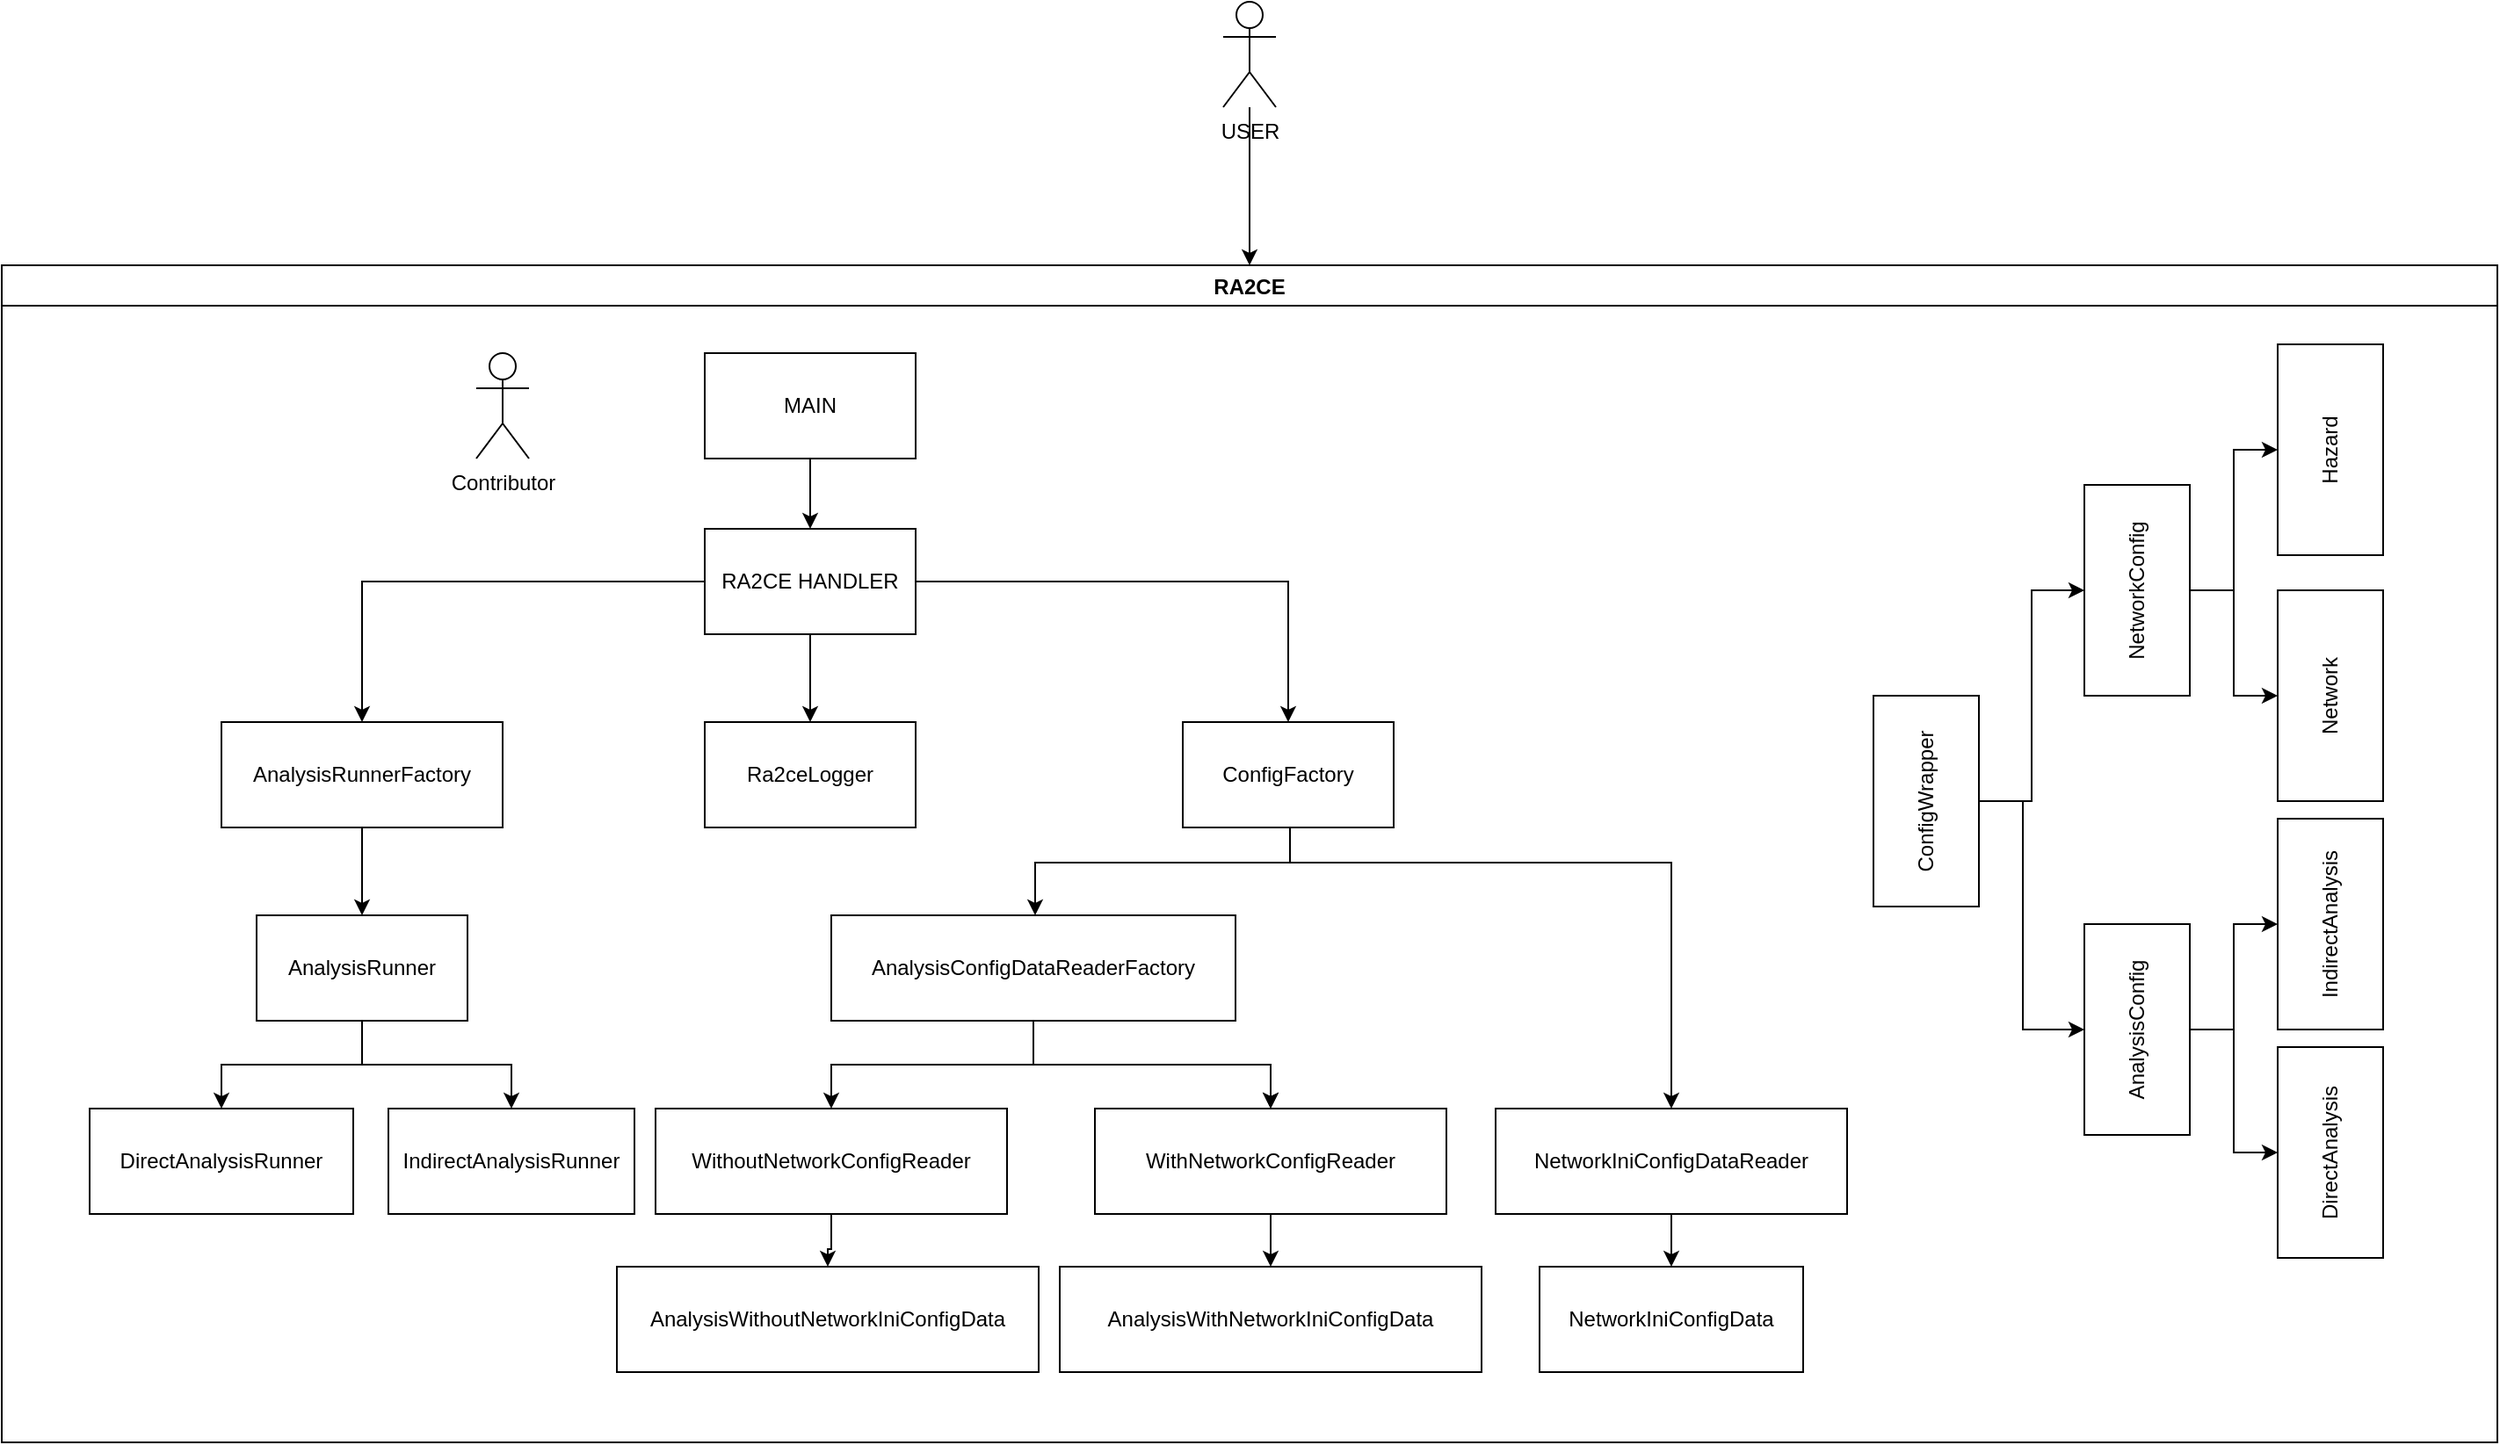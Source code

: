 <mxfile version="20.3.2" type="device" pages="4"><diagram id="nIc-uuyCZ1bMmT14HSK6" name="General Overview"><mxGraphModel dx="2078" dy="940" grid="1" gridSize="10" guides="1" tooltips="1" connect="1" arrows="1" fold="1" page="1" pageScale="1" pageWidth="1100" pageHeight="850" math="0" shadow="0"><root><mxCell id="0"/><mxCell id="1" parent="0"/><mxCell id="ljIQnTwFFSGdK2bvqgEi-79" style="edgeStyle=orthogonalEdgeStyle;rounded=0;orthogonalLoop=1;jettySize=auto;html=1;" edge="1" parent="1" source="ljIQnTwFFSGdK2bvqgEi-1" target="ljIQnTwFFSGdK2bvqgEi-77"><mxGeometry relative="1" as="geometry"/></mxCell><mxCell id="ljIQnTwFFSGdK2bvqgEi-1" value="USER" style="shape=umlActor;verticalLabelPosition=bottom;verticalAlign=top;html=1;outlineConnect=0;" vertex="1" parent="1"><mxGeometry x="715" y="10" width="30" height="60" as="geometry"/></mxCell><mxCell id="ljIQnTwFFSGdK2bvqgEi-77" value="RA2CE" style="swimlane;rotation=0;" vertex="1" parent="1"><mxGeometry x="20" y="160" width="1420" height="670" as="geometry"/></mxCell><mxCell id="ljIQnTwFFSGdK2bvqgEi-6" value="RA2CE HANDLER" style="rounded=0;whiteSpace=wrap;html=1;rotation=0;" vertex="1" parent="ljIQnTwFFSGdK2bvqgEi-77"><mxGeometry x="400" y="150" width="120" height="60" as="geometry"/></mxCell><mxCell id="ljIQnTwFFSGdK2bvqgEi-18" value="ConfigFactory" style="rounded=0;whiteSpace=wrap;html=1;rotation=0;" vertex="1" parent="ljIQnTwFFSGdK2bvqgEi-77"><mxGeometry x="672" y="260" width="120" height="60" as="geometry"/></mxCell><mxCell id="ljIQnTwFFSGdK2bvqgEi-65" style="edgeStyle=orthogonalEdgeStyle;rounded=0;orthogonalLoop=1;jettySize=auto;html=1;entryX=0.5;entryY=0;entryDx=0;entryDy=0;" edge="1" parent="ljIQnTwFFSGdK2bvqgEi-77" source="ljIQnTwFFSGdK2bvqgEi-6" target="ljIQnTwFFSGdK2bvqgEi-18"><mxGeometry relative="1" as="geometry"/></mxCell><mxCell id="ljIQnTwFFSGdK2bvqgEi-29" value="" style="edgeStyle=orthogonalEdgeStyle;rounded=0;orthogonalLoop=1;jettySize=auto;html=1;" edge="1" parent="ljIQnTwFFSGdK2bvqgEi-77" source="ljIQnTwFFSGdK2bvqgEi-6" target="ljIQnTwFFSGdK2bvqgEi-28"><mxGeometry relative="1" as="geometry"/></mxCell><mxCell id="ljIQnTwFFSGdK2bvqgEi-39" value="Ra2ceLogger" style="whiteSpace=wrap;html=1;rounded=0;rotation=0;" vertex="1" parent="ljIQnTwFFSGdK2bvqgEi-77"><mxGeometry x="400" y="260" width="120" height="60" as="geometry"/></mxCell><mxCell id="ljIQnTwFFSGdK2bvqgEi-61" style="edgeStyle=orthogonalEdgeStyle;rounded=0;orthogonalLoop=1;jettySize=auto;html=1;exitX=0.5;exitY=1;exitDx=0;exitDy=0;" edge="1" parent="ljIQnTwFFSGdK2bvqgEi-77" source="ljIQnTwFFSGdK2bvqgEi-6" target="ljIQnTwFFSGdK2bvqgEi-39"><mxGeometry relative="1" as="geometry"/></mxCell><mxCell id="ljIQnTwFFSGdK2bvqgEi-42" value="" style="edgeStyle=orthogonalEdgeStyle;rounded=0;orthogonalLoop=1;jettySize=auto;html=1;" edge="1" parent="ljIQnTwFFSGdK2bvqgEi-77" source="ljIQnTwFFSGdK2bvqgEi-18" target="ljIQnTwFFSGdK2bvqgEi-41"><mxGeometry relative="1" as="geometry"><Array as="points"><mxPoint x="733" y="340"/><mxPoint x="950" y="340"/></Array></mxGeometry></mxCell><mxCell id="ljIQnTwFFSGdK2bvqgEi-45" value="" style="edgeStyle=orthogonalEdgeStyle;rounded=0;orthogonalLoop=1;jettySize=auto;html=1;" edge="1" parent="ljIQnTwFFSGdK2bvqgEi-77" source="ljIQnTwFFSGdK2bvqgEi-18" target="ljIQnTwFFSGdK2bvqgEi-44"><mxGeometry relative="1" as="geometry"><Array as="points"><mxPoint x="733" y="340"/><mxPoint x="588" y="340"/></Array></mxGeometry></mxCell><mxCell id="ljIQnTwFFSGdK2bvqgEi-74" style="edgeStyle=orthogonalEdgeStyle;rounded=0;orthogonalLoop=1;jettySize=auto;html=1;exitX=0.5;exitY=1;exitDx=0;exitDy=0;" edge="1" parent="ljIQnTwFFSGdK2bvqgEi-77" source="ljIQnTwFFSGdK2bvqgEi-72" target="ljIQnTwFFSGdK2bvqgEi-6"><mxGeometry relative="1" as="geometry"/></mxCell><mxCell id="ljIQnTwFFSGdK2bvqgEi-72" value="MAIN" style="rounded=0;whiteSpace=wrap;html=1;rotation=0;" vertex="1" parent="ljIQnTwFFSGdK2bvqgEi-77"><mxGeometry x="400" y="50" width="120" height="60" as="geometry"/></mxCell><mxCell id="ljIQnTwFFSGdK2bvqgEi-80" value="Contributor" style="shape=umlActor;verticalLabelPosition=bottom;verticalAlign=top;html=1;outlineConnect=0;rotation=0;" vertex="1" parent="ljIQnTwFFSGdK2bvqgEi-77"><mxGeometry x="270" y="50" width="30" height="60" as="geometry"/></mxCell><mxCell id="ljIQnTwFFSGdK2bvqgEi-95" value="" style="group;rotation=-90;" vertex="1" connectable="0" parent="ljIQnTwFFSGdK2bvqgEi-77"><mxGeometry x="950" y="160" width="520" height="290" as="geometry"/></mxCell><mxCell id="ljIQnTwFFSGdK2bvqgEi-8" value="ConfigWrapper" style="rounded=0;whiteSpace=wrap;html=1;rotation=-90;" vertex="1" parent="ljIQnTwFFSGdK2bvqgEi-95"><mxGeometry x="85" y="115" width="120" height="60" as="geometry"/></mxCell><mxCell id="ljIQnTwFFSGdK2bvqgEi-10" value="AnalysisConfig" style="rounded=0;whiteSpace=wrap;html=1;rotation=-90;" vertex="1" parent="ljIQnTwFFSGdK2bvqgEi-95"><mxGeometry x="205" y="245" width="120" height="60" as="geometry"/></mxCell><mxCell id="ljIQnTwFFSGdK2bvqgEi-12" value="NetworkConfig" style="whiteSpace=wrap;html=1;rounded=0;rotation=-90;" vertex="1" parent="ljIQnTwFFSGdK2bvqgEi-95"><mxGeometry x="205" y="-5" width="120" height="60" as="geometry"/></mxCell><mxCell id="ljIQnTwFFSGdK2bvqgEi-82" value="DirectAnalysis" style="rounded=0;whiteSpace=wrap;html=1;rotation=-90;" vertex="1" parent="ljIQnTwFFSGdK2bvqgEi-95"><mxGeometry x="315" y="315" width="120" height="60" as="geometry"/></mxCell><mxCell id="ljIQnTwFFSGdK2bvqgEi-84" value="IndirectAnalysis" style="rounded=0;whiteSpace=wrap;html=1;rotation=-90;" vertex="1" parent="ljIQnTwFFSGdK2bvqgEi-95"><mxGeometry x="315" y="185" width="120" height="60" as="geometry"/></mxCell><mxCell id="ljIQnTwFFSGdK2bvqgEi-86" value="Network" style="rounded=0;whiteSpace=wrap;html=1;rotation=-90;" vertex="1" parent="ljIQnTwFFSGdK2bvqgEi-95"><mxGeometry x="315" y="55" width="120" height="60" as="geometry"/></mxCell><mxCell id="ljIQnTwFFSGdK2bvqgEi-85" value="Hazard" style="rounded=0;whiteSpace=wrap;html=1;rotation=-90;" vertex="1" parent="ljIQnTwFFSGdK2bvqgEi-95"><mxGeometry x="315" y="-85" width="120" height="60" as="geometry"/></mxCell><mxCell id="ljIQnTwFFSGdK2bvqgEi-93" style="edgeStyle=orthogonalEdgeStyle;rounded=0;orthogonalLoop=1;jettySize=auto;html=1;exitX=0.5;exitY=1;exitDx=0;exitDy=0;" edge="1" parent="ljIQnTwFFSGdK2bvqgEi-95" source="ljIQnTwFFSGdK2bvqgEi-8" target="ljIQnTwFFSGdK2bvqgEi-10"><mxGeometry relative="1" as="geometry"><Array as="points"><mxPoint x="200" y="145"/><mxPoint x="200" y="275"/></Array></mxGeometry></mxCell><mxCell id="ljIQnTwFFSGdK2bvqgEi-13" value="" style="edgeStyle=orthogonalEdgeStyle;rounded=0;orthogonalLoop=1;jettySize=auto;html=1;" edge="1" parent="ljIQnTwFFSGdK2bvqgEi-95" source="ljIQnTwFFSGdK2bvqgEi-8" target="ljIQnTwFFSGdK2bvqgEi-12"><mxGeometry relative="1" as="geometry"><Array as="points"/></mxGeometry></mxCell><mxCell id="ljIQnTwFFSGdK2bvqgEi-89" style="edgeStyle=orthogonalEdgeStyle;rounded=0;orthogonalLoop=1;jettySize=auto;html=1;exitX=0.5;exitY=1;exitDx=0;exitDy=0;" edge="1" parent="ljIQnTwFFSGdK2bvqgEi-95" source="ljIQnTwFFSGdK2bvqgEi-10" target="ljIQnTwFFSGdK2bvqgEi-82"><mxGeometry relative="1" as="geometry"/></mxCell><mxCell id="ljIQnTwFFSGdK2bvqgEi-91" style="edgeStyle=orthogonalEdgeStyle;rounded=0;orthogonalLoop=1;jettySize=auto;html=1;exitX=0.5;exitY=1;exitDx=0;exitDy=0;" edge="1" parent="ljIQnTwFFSGdK2bvqgEi-95" source="ljIQnTwFFSGdK2bvqgEi-10" target="ljIQnTwFFSGdK2bvqgEi-84"><mxGeometry relative="1" as="geometry"/></mxCell><mxCell id="ljIQnTwFFSGdK2bvqgEi-87" style="edgeStyle=orthogonalEdgeStyle;rounded=0;orthogonalLoop=1;jettySize=auto;html=1;exitX=0.5;exitY=1;exitDx=0;exitDy=0;" edge="1" parent="ljIQnTwFFSGdK2bvqgEi-95" source="ljIQnTwFFSGdK2bvqgEi-12" target="ljIQnTwFFSGdK2bvqgEi-86"><mxGeometry relative="1" as="geometry"/></mxCell><mxCell id="ljIQnTwFFSGdK2bvqgEi-88" style="edgeStyle=orthogonalEdgeStyle;rounded=0;orthogonalLoop=1;jettySize=auto;html=1;exitX=0.5;exitY=1;exitDx=0;exitDy=0;" edge="1" parent="ljIQnTwFFSGdK2bvqgEi-95" source="ljIQnTwFFSGdK2bvqgEi-12" target="ljIQnTwFFSGdK2bvqgEi-85"><mxGeometry relative="1" as="geometry"/></mxCell><mxCell id="ljIQnTwFFSGdK2bvqgEi-96" value="" style="group" vertex="1" connectable="0" parent="ljIQnTwFFSGdK2bvqgEi-77"><mxGeometry x="350" y="370" width="492" height="260" as="geometry"/></mxCell><mxCell id="ljIQnTwFFSGdK2bvqgEi-14" value="AnalysisWithNetworkIniConfigData" style="whiteSpace=wrap;html=1;rounded=0;rotation=0;" vertex="1" parent="ljIQnTwFFSGdK2bvqgEi-96"><mxGeometry x="252" y="200" width="240" height="60" as="geometry"/></mxCell><mxCell id="ljIQnTwFFSGdK2bvqgEi-44" value="AnalysisConfigDataReaderFactory" style="whiteSpace=wrap;html=1;rounded=0;rotation=0;" vertex="1" parent="ljIQnTwFFSGdK2bvqgEi-96"><mxGeometry x="122" width="230" height="60" as="geometry"/></mxCell><mxCell id="ljIQnTwFFSGdK2bvqgEi-46" value="WithNetworkConfigReader" style="whiteSpace=wrap;html=1;rounded=0;rotation=0;" vertex="1" parent="ljIQnTwFFSGdK2bvqgEi-96"><mxGeometry x="272" y="110" width="200" height="60" as="geometry"/></mxCell><mxCell id="ljIQnTwFFSGdK2bvqgEi-49" value="WithoutNetworkConfigReader" style="whiteSpace=wrap;html=1;rounded=0;rotation=0;" vertex="1" parent="ljIQnTwFFSGdK2bvqgEi-96"><mxGeometry x="22" y="110" width="200" height="60" as="geometry"/></mxCell><mxCell id="ljIQnTwFFSGdK2bvqgEi-55" value="AnalysisWithoutNetworkIniConfigData" style="whiteSpace=wrap;html=1;rounded=0;rotation=0;" vertex="1" parent="ljIQnTwFFSGdK2bvqgEi-96"><mxGeometry y="200" width="240" height="60" as="geometry"/></mxCell><mxCell id="ljIQnTwFFSGdK2bvqgEi-54" style="edgeStyle=orthogonalEdgeStyle;rounded=0;orthogonalLoop=1;jettySize=auto;html=1;" edge="1" parent="ljIQnTwFFSGdK2bvqgEi-96" source="ljIQnTwFFSGdK2bvqgEi-46" target="ljIQnTwFFSGdK2bvqgEi-14"><mxGeometry relative="1" as="geometry"/></mxCell><mxCell id="ljIQnTwFFSGdK2bvqgEi-47" value="" style="edgeStyle=orthogonalEdgeStyle;rounded=0;orthogonalLoop=1;jettySize=auto;html=1;" edge="1" parent="ljIQnTwFFSGdK2bvqgEi-96" source="ljIQnTwFFSGdK2bvqgEi-44" target="ljIQnTwFFSGdK2bvqgEi-46"><mxGeometry relative="1" as="geometry"/></mxCell><mxCell id="ljIQnTwFFSGdK2bvqgEi-48" value="" style="edgeStyle=orthogonalEdgeStyle;rounded=0;orthogonalLoop=1;jettySize=auto;html=1;" edge="1" parent="ljIQnTwFFSGdK2bvqgEi-96" source="ljIQnTwFFSGdK2bvqgEi-44" target="ljIQnTwFFSGdK2bvqgEi-46"><mxGeometry relative="1" as="geometry"/></mxCell><mxCell id="ljIQnTwFFSGdK2bvqgEi-50" value="" style="edgeStyle=orthogonalEdgeStyle;rounded=0;orthogonalLoop=1;jettySize=auto;html=1;" edge="1" parent="ljIQnTwFFSGdK2bvqgEi-96" source="ljIQnTwFFSGdK2bvqgEi-44" target="ljIQnTwFFSGdK2bvqgEi-49"><mxGeometry relative="1" as="geometry"/></mxCell><mxCell id="ljIQnTwFFSGdK2bvqgEi-57" style="edgeStyle=orthogonalEdgeStyle;rounded=0;orthogonalLoop=1;jettySize=auto;html=1;exitX=0.5;exitY=1;exitDx=0;exitDy=0;" edge="1" parent="ljIQnTwFFSGdK2bvqgEi-96" source="ljIQnTwFFSGdK2bvqgEi-49" target="ljIQnTwFFSGdK2bvqgEi-55"><mxGeometry relative="1" as="geometry"/></mxCell><mxCell id="ljIQnTwFFSGdK2bvqgEi-97" value="" style="group" vertex="1" connectable="0" parent="ljIQnTwFFSGdK2bvqgEi-77"><mxGeometry x="50" y="260" width="310" height="280" as="geometry"/></mxCell><mxCell id="ljIQnTwFFSGdK2bvqgEi-28" value="AnalysisRunnerFactory" style="whiteSpace=wrap;html=1;rounded=0;rotation=0;" vertex="1" parent="ljIQnTwFFSGdK2bvqgEi-97"><mxGeometry x="75" width="160" height="60" as="geometry"/></mxCell><mxCell id="ljIQnTwFFSGdK2bvqgEi-30" value="AnalysisRunner" style="whiteSpace=wrap;html=1;rounded=0;rotation=0;" vertex="1" parent="ljIQnTwFFSGdK2bvqgEi-97"><mxGeometry x="95" y="110" width="120" height="60" as="geometry"/></mxCell><mxCell id="ljIQnTwFFSGdK2bvqgEi-32" value="IndirectAnalysisRunner" style="whiteSpace=wrap;html=1;rounded=0;rotation=0;" vertex="1" parent="ljIQnTwFFSGdK2bvqgEi-97"><mxGeometry x="170" y="220" width="140" height="60" as="geometry"/></mxCell><mxCell id="ljIQnTwFFSGdK2bvqgEi-35" value="DirectAnalysisRunner" style="whiteSpace=wrap;html=1;rounded=0;rotation=0;" vertex="1" parent="ljIQnTwFFSGdK2bvqgEi-97"><mxGeometry y="220" width="150" height="60" as="geometry"/></mxCell><mxCell id="ljIQnTwFFSGdK2bvqgEi-31" value="" style="edgeStyle=orthogonalEdgeStyle;rounded=0;orthogonalLoop=1;jettySize=auto;html=1;" edge="1" parent="ljIQnTwFFSGdK2bvqgEi-97" source="ljIQnTwFFSGdK2bvqgEi-28" target="ljIQnTwFFSGdK2bvqgEi-30"><mxGeometry relative="1" as="geometry"/></mxCell><mxCell id="ljIQnTwFFSGdK2bvqgEi-33" value="" style="edgeStyle=orthogonalEdgeStyle;rounded=0;orthogonalLoop=1;jettySize=auto;html=1;" edge="1" parent="ljIQnTwFFSGdK2bvqgEi-97" source="ljIQnTwFFSGdK2bvqgEi-30" target="ljIQnTwFFSGdK2bvqgEi-32"><mxGeometry relative="1" as="geometry"/></mxCell><mxCell id="ljIQnTwFFSGdK2bvqgEi-36" style="edgeStyle=orthogonalEdgeStyle;rounded=0;orthogonalLoop=1;jettySize=auto;html=1;" edge="1" parent="ljIQnTwFFSGdK2bvqgEi-97" source="ljIQnTwFFSGdK2bvqgEi-30" target="ljIQnTwFFSGdK2bvqgEi-35"><mxGeometry relative="1" as="geometry"/></mxCell><mxCell id="ljIQnTwFFSGdK2bvqgEi-98" value="" style="group" vertex="1" connectable="0" parent="ljIQnTwFFSGdK2bvqgEi-77"><mxGeometry x="850" y="480" width="200" height="150" as="geometry"/></mxCell><mxCell id="ljIQnTwFFSGdK2bvqgEi-16" value="NetworkIniConfigData" style="whiteSpace=wrap;html=1;rounded=0;rotation=0;" vertex="1" parent="ljIQnTwFFSGdK2bvqgEi-98"><mxGeometry x="25" y="90" width="150" height="60" as="geometry"/></mxCell><mxCell id="ljIQnTwFFSGdK2bvqgEi-41" value="NetworkIniConfigDataReader" style="whiteSpace=wrap;html=1;rounded=0;rotation=0;" vertex="1" parent="ljIQnTwFFSGdK2bvqgEi-98"><mxGeometry width="200" height="60" as="geometry"/></mxCell><mxCell id="ljIQnTwFFSGdK2bvqgEi-53" style="edgeStyle=orthogonalEdgeStyle;rounded=0;orthogonalLoop=1;jettySize=auto;html=1;" edge="1" parent="ljIQnTwFFSGdK2bvqgEi-98" source="ljIQnTwFFSGdK2bvqgEi-41" target="ljIQnTwFFSGdK2bvqgEi-16"><mxGeometry relative="1" as="geometry"/></mxCell></root></mxGraphModel></diagram><diagram id="g5gq4qHL1uzl4XZIBAZN" name="ConfigWrapper"><mxGraphModel dx="1662" dy="752" grid="1" gridSize="10" guides="1" tooltips="1" connect="1" arrows="1" fold="1" page="1" pageScale="1" pageWidth="1100" pageHeight="850" math="0" shadow="0"><root><mxCell id="0"/><mxCell id="1" parent="0"/><mxCell id="0GZiVuG526R9PfzZzMAX-50" value="" style="group;rotation=0;" vertex="1" connectable="0" parent="1"><mxGeometry x="280" y="260" width="520" height="290" as="geometry"/></mxCell><mxCell id="0GZiVuG526R9PfzZzMAX-51" value="ConfigWrapper" style="rounded=0;whiteSpace=wrap;html=1;rotation=0;" vertex="1" parent="0GZiVuG526R9PfzZzMAX-50"><mxGeometry x="200" width="120" height="60" as="geometry"/></mxCell><mxCell id="0GZiVuG526R9PfzZzMAX-52" value="AnalysisConfig" style="rounded=0;whiteSpace=wrap;html=1;rotation=0;" vertex="1" parent="0GZiVuG526R9PfzZzMAX-50"><mxGeometry x="70" y="120" width="120" height="60" as="geometry"/></mxCell><mxCell id="0GZiVuG526R9PfzZzMAX-53" value="NetworkConfig" style="whiteSpace=wrap;html=1;rounded=0;rotation=0;" vertex="1" parent="0GZiVuG526R9PfzZzMAX-50"><mxGeometry x="320" y="120" width="120" height="60" as="geometry"/></mxCell><mxCell id="0GZiVuG526R9PfzZzMAX-54" value="DirectAnalysis" style="rounded=0;whiteSpace=wrap;html=1;rotation=0;" vertex="1" parent="0GZiVuG526R9PfzZzMAX-50"><mxGeometry y="230" width="120" height="60" as="geometry"/></mxCell><mxCell id="0GZiVuG526R9PfzZzMAX-55" value="IndirectAnalysis" style="rounded=0;whiteSpace=wrap;html=1;rotation=0;" vertex="1" parent="0GZiVuG526R9PfzZzMAX-50"><mxGeometry x="130" y="230" width="120" height="60" as="geometry"/></mxCell><mxCell id="0GZiVuG526R9PfzZzMAX-56" value="Network" style="rounded=0;whiteSpace=wrap;html=1;rotation=0;" vertex="1" parent="0GZiVuG526R9PfzZzMAX-50"><mxGeometry x="260" y="230" width="120" height="60" as="geometry"/></mxCell><mxCell id="0GZiVuG526R9PfzZzMAX-57" value="Hazard" style="rounded=0;whiteSpace=wrap;html=1;rotation=0;" vertex="1" parent="0GZiVuG526R9PfzZzMAX-50"><mxGeometry x="400" y="230" width="120" height="60" as="geometry"/></mxCell><mxCell id="0GZiVuG526R9PfzZzMAX-58" style="edgeStyle=orthogonalEdgeStyle;rounded=0;orthogonalLoop=1;jettySize=auto;html=1;exitX=0.5;exitY=1;exitDx=0;exitDy=0;" edge="1" parent="0GZiVuG526R9PfzZzMAX-50" source="0GZiVuG526R9PfzZzMAX-51" target="0GZiVuG526R9PfzZzMAX-52"><mxGeometry relative="1" as="geometry"><Array as="points"><mxPoint x="260" y="90"/><mxPoint x="130" y="90"/></Array></mxGeometry></mxCell><mxCell id="0GZiVuG526R9PfzZzMAX-59" value="" style="edgeStyle=orthogonalEdgeStyle;rounded=0;orthogonalLoop=1;jettySize=auto;html=1;" edge="1" parent="0GZiVuG526R9PfzZzMAX-50" source="0GZiVuG526R9PfzZzMAX-51" target="0GZiVuG526R9PfzZzMAX-53"><mxGeometry relative="1" as="geometry"><Array as="points"/></mxGeometry></mxCell><mxCell id="0GZiVuG526R9PfzZzMAX-60" style="edgeStyle=orthogonalEdgeStyle;rounded=0;orthogonalLoop=1;jettySize=auto;html=1;exitX=0.5;exitY=1;exitDx=0;exitDy=0;" edge="1" parent="0GZiVuG526R9PfzZzMAX-50" source="0GZiVuG526R9PfzZzMAX-52" target="0GZiVuG526R9PfzZzMAX-54"><mxGeometry relative="1" as="geometry"/></mxCell><mxCell id="0GZiVuG526R9PfzZzMAX-61" style="edgeStyle=orthogonalEdgeStyle;rounded=0;orthogonalLoop=1;jettySize=auto;html=1;exitX=0.5;exitY=1;exitDx=0;exitDy=0;" edge="1" parent="0GZiVuG526R9PfzZzMAX-50" source="0GZiVuG526R9PfzZzMAX-52" target="0GZiVuG526R9PfzZzMAX-55"><mxGeometry relative="1" as="geometry"/></mxCell><mxCell id="0GZiVuG526R9PfzZzMAX-62" style="edgeStyle=orthogonalEdgeStyle;rounded=0;orthogonalLoop=1;jettySize=auto;html=1;exitX=0.5;exitY=1;exitDx=0;exitDy=0;" edge="1" parent="0GZiVuG526R9PfzZzMAX-50" source="0GZiVuG526R9PfzZzMAX-53" target="0GZiVuG526R9PfzZzMAX-56"><mxGeometry relative="1" as="geometry"/></mxCell><mxCell id="0GZiVuG526R9PfzZzMAX-63" style="edgeStyle=orthogonalEdgeStyle;rounded=0;orthogonalLoop=1;jettySize=auto;html=1;exitX=0.5;exitY=1;exitDx=0;exitDy=0;" edge="1" parent="0GZiVuG526R9PfzZzMAX-50" source="0GZiVuG526R9PfzZzMAX-53" target="0GZiVuG526R9PfzZzMAX-57"><mxGeometry relative="1" as="geometry"/></mxCell></root></mxGraphModel></diagram><diagram id="MX2OoZ_W4mvXJoh6Ynyb" name="Actors"><mxGraphModel dx="1662" dy="752" grid="1" gridSize="10" guides="1" tooltips="1" connect="1" arrows="1" fold="1" page="1" pageScale="1" pageWidth="1100" pageHeight="850" math="0" shadow="0"><root><mxCell id="0"/><mxCell id="1" parent="0"/><mxCell id="FUOQjl5owTOAqfktACT8-2" value="main" style="shape=cube;whiteSpace=wrap;html=1;boundedLbl=1;backgroundOutline=1;darkOpacity=0.05;darkOpacity2=0.1;flipH=1;" vertex="1" parent="1"><mxGeometry x="230" y="140" width="100" height="180" as="geometry"/></mxCell><mxCell id="FUOQjl5owTOAqfktACT8-4" style="edgeStyle=orthogonalEdgeStyle;rounded=0;orthogonalLoop=1;jettySize=auto;html=1;" edge="1" parent="1" source="FUOQjl5owTOAqfktACT8-3" target="FUOQjl5owTOAqfktACT8-2"><mxGeometry relative="1" as="geometry"/></mxCell><mxCell id="FUOQjl5owTOAqfktACT8-3" value="Actor" style="shape=umlActor;verticalLabelPosition=bottom;verticalAlign=top;html=1;outlineConnect=0;" vertex="1" parent="1"><mxGeometry x="130" y="200" width="30" height="60" as="geometry"/></mxCell></root></mxGraphModel></diagram><diagram id="xYe5eCpaOpIaSW05rS1Y" name="ra2ce_handler"><mxGraphModel dx="1955" dy="885" grid="1" gridSize="10" guides="1" tooltips="1" connect="1" arrows="1" fold="1" page="1" pageScale="1" pageWidth="1100" pageHeight="850" math="0" shadow="0"><root><mxCell id="0"/><mxCell id="1" parent="0"/><mxCell id="5x0HU4ocWG2Yf5jdy6bk-2" value="RA2CE HANDLER" style="rounded=0;whiteSpace=wrap;html=1;rotation=0;" vertex="1" parent="1"><mxGeometry x="410" y="235" width="120" height="60" as="geometry"/></mxCell><mxCell id="5x0HU4ocWG2Yf5jdy6bk-3" value="ConfigFactory" style="rounded=0;whiteSpace=wrap;html=1;rotation=0;" vertex="1" parent="1"><mxGeometry x="682" y="345" width="120" height="60" as="geometry"/></mxCell><mxCell id="5x0HU4ocWG2Yf5jdy6bk-4" style="edgeStyle=orthogonalEdgeStyle;rounded=0;orthogonalLoop=1;jettySize=auto;html=1;entryX=0.5;entryY=0;entryDx=0;entryDy=0;" edge="1" parent="1" source="5x0HU4ocWG2Yf5jdy6bk-2" target="5x0HU4ocWG2Yf5jdy6bk-3"><mxGeometry relative="1" as="geometry"/></mxCell><mxCell id="5x0HU4ocWG2Yf5jdy6bk-5" value="" style="edgeStyle=orthogonalEdgeStyle;rounded=0;orthogonalLoop=1;jettySize=auto;html=1;" edge="1" parent="1" source="5x0HU4ocWG2Yf5jdy6bk-2" target="5x0HU4ocWG2Yf5jdy6bk-25"><mxGeometry relative="1" as="geometry"/></mxCell><mxCell id="5x0HU4ocWG2Yf5jdy6bk-6" value="Ra2ceLogger" style="whiteSpace=wrap;html=1;rounded=0;rotation=0;" vertex="1" parent="1"><mxGeometry x="410" y="345" width="120" height="60" as="geometry"/></mxCell><mxCell id="5x0HU4ocWG2Yf5jdy6bk-7" style="edgeStyle=orthogonalEdgeStyle;rounded=0;orthogonalLoop=1;jettySize=auto;html=1;exitX=0.5;exitY=1;exitDx=0;exitDy=0;" edge="1" parent="1" source="5x0HU4ocWG2Yf5jdy6bk-2" target="5x0HU4ocWG2Yf5jdy6bk-6"><mxGeometry relative="1" as="geometry"/></mxCell><mxCell id="5x0HU4ocWG2Yf5jdy6bk-8" value="" style="edgeStyle=orthogonalEdgeStyle;rounded=0;orthogonalLoop=1;jettySize=auto;html=1;" edge="1" parent="1" source="5x0HU4ocWG2Yf5jdy6bk-3" target="5x0HU4ocWG2Yf5jdy6bk-34"><mxGeometry relative="1" as="geometry"><Array as="points"><mxPoint x="743" y="425"/><mxPoint x="960" y="425"/></Array></mxGeometry></mxCell><mxCell id="5x0HU4ocWG2Yf5jdy6bk-9" value="" style="edgeStyle=orthogonalEdgeStyle;rounded=0;orthogonalLoop=1;jettySize=auto;html=1;" edge="1" parent="1" source="5x0HU4ocWG2Yf5jdy6bk-3" target="5x0HU4ocWG2Yf5jdy6bk-15"><mxGeometry relative="1" as="geometry"><Array as="points"><mxPoint x="743" y="425"/><mxPoint x="598" y="425"/></Array></mxGeometry></mxCell><mxCell id="5x0HU4ocWG2Yf5jdy6bk-10" style="edgeStyle=orthogonalEdgeStyle;rounded=0;orthogonalLoop=1;jettySize=auto;html=1;exitX=0.5;exitY=1;exitDx=0;exitDy=0;" edge="1" parent="1" source="5x0HU4ocWG2Yf5jdy6bk-11" target="5x0HU4ocWG2Yf5jdy6bk-2"><mxGeometry relative="1" as="geometry"/></mxCell><mxCell id="5x0HU4ocWG2Yf5jdy6bk-11" value="MAIN" style="rounded=0;whiteSpace=wrap;html=1;rotation=0;" vertex="1" parent="1"><mxGeometry x="410" y="135" width="120" height="60" as="geometry"/></mxCell><mxCell id="5x0HU4ocWG2Yf5jdy6bk-13" value="" style="group" vertex="1" connectable="0" parent="1"><mxGeometry x="360" y="455" width="492" height="260" as="geometry"/></mxCell><mxCell id="5x0HU4ocWG2Yf5jdy6bk-14" value="AnalysisWithNetworkIniConfigData" style="whiteSpace=wrap;html=1;rounded=0;rotation=0;" vertex="1" parent="5x0HU4ocWG2Yf5jdy6bk-13"><mxGeometry x="252" y="200" width="240" height="60" as="geometry"/></mxCell><mxCell id="5x0HU4ocWG2Yf5jdy6bk-15" value="AnalysisConfigDataReaderFactory" style="whiteSpace=wrap;html=1;rounded=0;rotation=0;" vertex="1" parent="5x0HU4ocWG2Yf5jdy6bk-13"><mxGeometry x="122" width="230" height="60" as="geometry"/></mxCell><mxCell id="5x0HU4ocWG2Yf5jdy6bk-16" value="WithNetworkConfigReader" style="whiteSpace=wrap;html=1;rounded=0;rotation=0;" vertex="1" parent="5x0HU4ocWG2Yf5jdy6bk-13"><mxGeometry x="272" y="110" width="200" height="60" as="geometry"/></mxCell><mxCell id="5x0HU4ocWG2Yf5jdy6bk-17" value="WithoutNetworkConfigReader" style="whiteSpace=wrap;html=1;rounded=0;rotation=0;" vertex="1" parent="5x0HU4ocWG2Yf5jdy6bk-13"><mxGeometry x="22" y="110" width="200" height="60" as="geometry"/></mxCell><mxCell id="5x0HU4ocWG2Yf5jdy6bk-18" value="AnalysisWithoutNetworkIniConfigData" style="whiteSpace=wrap;html=1;rounded=0;rotation=0;" vertex="1" parent="5x0HU4ocWG2Yf5jdy6bk-13"><mxGeometry y="200" width="240" height="60" as="geometry"/></mxCell><mxCell id="5x0HU4ocWG2Yf5jdy6bk-19" style="edgeStyle=orthogonalEdgeStyle;rounded=0;orthogonalLoop=1;jettySize=auto;html=1;" edge="1" parent="5x0HU4ocWG2Yf5jdy6bk-13" source="5x0HU4ocWG2Yf5jdy6bk-16" target="5x0HU4ocWG2Yf5jdy6bk-14"><mxGeometry relative="1" as="geometry"/></mxCell><mxCell id="5x0HU4ocWG2Yf5jdy6bk-20" value="" style="edgeStyle=orthogonalEdgeStyle;rounded=0;orthogonalLoop=1;jettySize=auto;html=1;" edge="1" parent="5x0HU4ocWG2Yf5jdy6bk-13" source="5x0HU4ocWG2Yf5jdy6bk-15" target="5x0HU4ocWG2Yf5jdy6bk-16"><mxGeometry relative="1" as="geometry"/></mxCell><mxCell id="5x0HU4ocWG2Yf5jdy6bk-21" value="" style="edgeStyle=orthogonalEdgeStyle;rounded=0;orthogonalLoop=1;jettySize=auto;html=1;" edge="1" parent="5x0HU4ocWG2Yf5jdy6bk-13" source="5x0HU4ocWG2Yf5jdy6bk-15" target="5x0HU4ocWG2Yf5jdy6bk-16"><mxGeometry relative="1" as="geometry"/></mxCell><mxCell id="5x0HU4ocWG2Yf5jdy6bk-22" value="" style="edgeStyle=orthogonalEdgeStyle;rounded=0;orthogonalLoop=1;jettySize=auto;html=1;" edge="1" parent="5x0HU4ocWG2Yf5jdy6bk-13" source="5x0HU4ocWG2Yf5jdy6bk-15" target="5x0HU4ocWG2Yf5jdy6bk-17"><mxGeometry relative="1" as="geometry"/></mxCell><mxCell id="5x0HU4ocWG2Yf5jdy6bk-23" style="edgeStyle=orthogonalEdgeStyle;rounded=0;orthogonalLoop=1;jettySize=auto;html=1;exitX=0.5;exitY=1;exitDx=0;exitDy=0;" edge="1" parent="5x0HU4ocWG2Yf5jdy6bk-13" source="5x0HU4ocWG2Yf5jdy6bk-17" target="5x0HU4ocWG2Yf5jdy6bk-18"><mxGeometry relative="1" as="geometry"/></mxCell><mxCell id="5x0HU4ocWG2Yf5jdy6bk-24" value="" style="group" vertex="1" connectable="0" parent="1"><mxGeometry x="60" y="345" width="310" height="280" as="geometry"/></mxCell><mxCell id="5x0HU4ocWG2Yf5jdy6bk-25" value="AnalysisRunnerFactory" style="whiteSpace=wrap;html=1;rounded=0;rotation=0;" vertex="1" parent="5x0HU4ocWG2Yf5jdy6bk-24"><mxGeometry x="75" width="160" height="60" as="geometry"/></mxCell><mxCell id="5x0HU4ocWG2Yf5jdy6bk-26" value="AnalysisRunner" style="whiteSpace=wrap;html=1;rounded=0;rotation=0;" vertex="1" parent="5x0HU4ocWG2Yf5jdy6bk-24"><mxGeometry x="95" y="110" width="120" height="60" as="geometry"/></mxCell><mxCell id="5x0HU4ocWG2Yf5jdy6bk-27" value="IndirectAnalysisRunner" style="whiteSpace=wrap;html=1;rounded=0;rotation=0;" vertex="1" parent="5x0HU4ocWG2Yf5jdy6bk-24"><mxGeometry x="170" y="220" width="140" height="60" as="geometry"/></mxCell><mxCell id="5x0HU4ocWG2Yf5jdy6bk-28" value="DirectAnalysisRunner" style="whiteSpace=wrap;html=1;rounded=0;rotation=0;" vertex="1" parent="5x0HU4ocWG2Yf5jdy6bk-24"><mxGeometry y="220" width="150" height="60" as="geometry"/></mxCell><mxCell id="5x0HU4ocWG2Yf5jdy6bk-29" value="" style="edgeStyle=orthogonalEdgeStyle;rounded=0;orthogonalLoop=1;jettySize=auto;html=1;" edge="1" parent="5x0HU4ocWG2Yf5jdy6bk-24" source="5x0HU4ocWG2Yf5jdy6bk-25" target="5x0HU4ocWG2Yf5jdy6bk-26"><mxGeometry relative="1" as="geometry"/></mxCell><mxCell id="5x0HU4ocWG2Yf5jdy6bk-30" value="" style="edgeStyle=orthogonalEdgeStyle;rounded=0;orthogonalLoop=1;jettySize=auto;html=1;" edge="1" parent="5x0HU4ocWG2Yf5jdy6bk-24" source="5x0HU4ocWG2Yf5jdy6bk-26" target="5x0HU4ocWG2Yf5jdy6bk-27"><mxGeometry relative="1" as="geometry"/></mxCell><mxCell id="5x0HU4ocWG2Yf5jdy6bk-31" style="edgeStyle=orthogonalEdgeStyle;rounded=0;orthogonalLoop=1;jettySize=auto;html=1;" edge="1" parent="5x0HU4ocWG2Yf5jdy6bk-24" source="5x0HU4ocWG2Yf5jdy6bk-26" target="5x0HU4ocWG2Yf5jdy6bk-28"><mxGeometry relative="1" as="geometry"/></mxCell><mxCell id="5x0HU4ocWG2Yf5jdy6bk-32" value="" style="group" vertex="1" connectable="0" parent="1"><mxGeometry x="860" y="565" width="200" height="150" as="geometry"/></mxCell><mxCell id="5x0HU4ocWG2Yf5jdy6bk-33" value="NetworkIniConfigData" style="whiteSpace=wrap;html=1;rounded=0;rotation=0;" vertex="1" parent="5x0HU4ocWG2Yf5jdy6bk-32"><mxGeometry x="25" y="90" width="150" height="60" as="geometry"/></mxCell><mxCell id="5x0HU4ocWG2Yf5jdy6bk-34" value="NetworkIniConfigDataReader" style="whiteSpace=wrap;html=1;rounded=0;rotation=0;" vertex="1" parent="5x0HU4ocWG2Yf5jdy6bk-32"><mxGeometry width="200" height="60" as="geometry"/></mxCell><mxCell id="5x0HU4ocWG2Yf5jdy6bk-35" style="edgeStyle=orthogonalEdgeStyle;rounded=0;orthogonalLoop=1;jettySize=auto;html=1;" edge="1" parent="5x0HU4ocWG2Yf5jdy6bk-32" source="5x0HU4ocWG2Yf5jdy6bk-34" target="5x0HU4ocWG2Yf5jdy6bk-33"><mxGeometry relative="1" as="geometry"/></mxCell></root></mxGraphModel></diagram></mxfile>